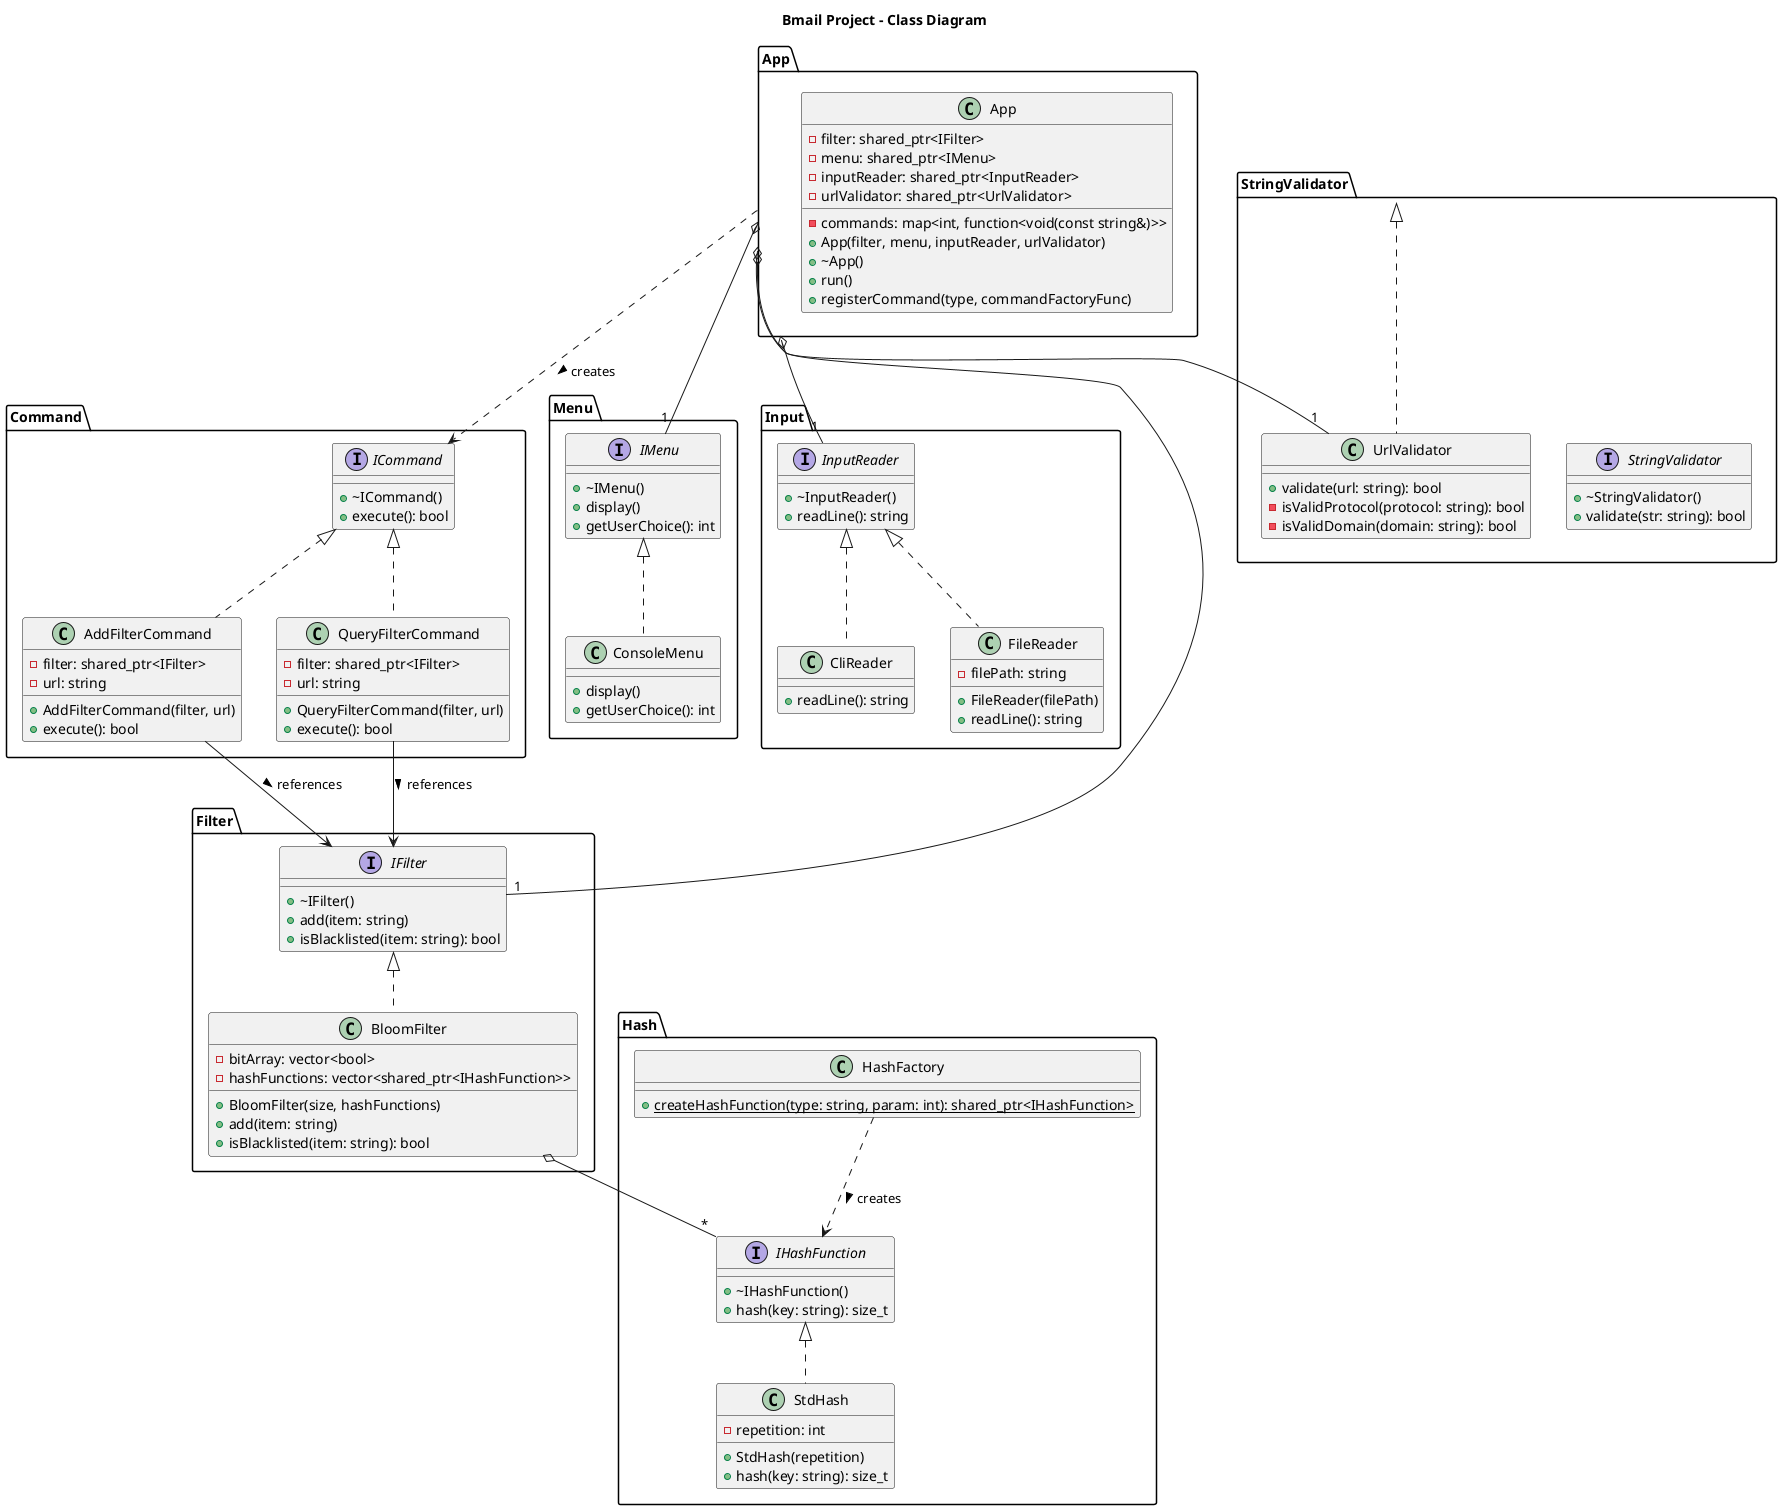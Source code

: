 @startuml bmail

title Bmail Project - Class Diagram

package App {
  class App {
    - commands: map<int, function<void(const string&)>>
    - filter: shared_ptr<IFilter>
    - menu: shared_ptr<IMenu>
    - inputReader: shared_ptr<InputReader>
    - urlValidator: shared_ptr<UrlValidator>
    + App(filter, menu, inputReader, urlValidator)
    + ~App()
    + run()
    + registerCommand(type, commandFactoryFunc)
  }
}

package Filter {
  interface IFilter {
    + ~IFilter()
    + add(item: string)
    + isBlacklisted(item: string): bool
  }
  
  class BloomFilter {
    - bitArray: vector<bool>
    - hashFunctions: vector<shared_ptr<IHashFunction>>
    + BloomFilter(size, hashFunctions)
    + add(item: string)
    + isBlacklisted(item: string): bool
  }
}

package Hash {
  interface IHashFunction {
    + ~IHashFunction()
    + hash(key: string): size_t
  }
  
  class StdHash {
    - repetition: int
    + StdHash(repetition)
    + hash(key: string): size_t
  }
  
  class HashFactory {
    + {static} createHashFunction(type: string, param: int): shared_ptr<IHashFunction>
  }
}

package Command {
  interface ICommand {
    + ~ICommand()
    + execute(): bool
  }
  
  class AddFilterCommand {
    - filter: shared_ptr<IFilter>
    - url: string
    + AddFilterCommand(filter, url)
    + execute(): bool
  }
  
  class QueryFilterCommand {
    - filter: shared_ptr<IFilter>
    - url: string
    + QueryFilterCommand(filter, url)
    + execute(): bool
  }
}

package Menu {
  interface IMenu {
    + ~IMenu()
    + display()
    + getUserChoice(): int
  }
  
  class ConsoleMenu {
    + display()
    + getUserChoice(): int
  }
}

package Input {
  interface InputReader {
    + ~InputReader()
    + readLine(): string
  }
  
  class CliReader {
    + readLine(): string
  }
  
  class FileReader {
    - filePath: string
    + FileReader(filePath)
    + readLine(): string
  }
}

package StringValidator {
  interface StringValidator {
    + ~StringValidator()
    + validate(str: string): bool
  }
  
  class UrlValidator {
    + validate(url: string): bool
    - isValidProtocol(protocol: string): bool
    - isValidDomain(domain: string): bool
  }
}

' Inheritance relationships
IFilter <|.. BloomFilter
IHashFunction <|.. StdHash
ICommand <|.. AddFilterCommand
ICommand <|.. QueryFilterCommand
IMenu <|.. ConsoleMenu
InputReader <|.. CliReader
InputReader <|.. FileReader
StringValidator <|.. UrlValidator

' Composition & Dependency relationships
App o-- "1" IFilter
App o-- "1" IMenu
App o-- "1" InputReader
App o-- "1" UrlValidator
App ..> ICommand : creates >
BloomFilter o-- "*" IHashFunction
AddFilterCommand --> IFilter : references >
QueryFilterCommand --> IFilter : references >
HashFactory ..> IHashFunction : creates >

@enduml 
